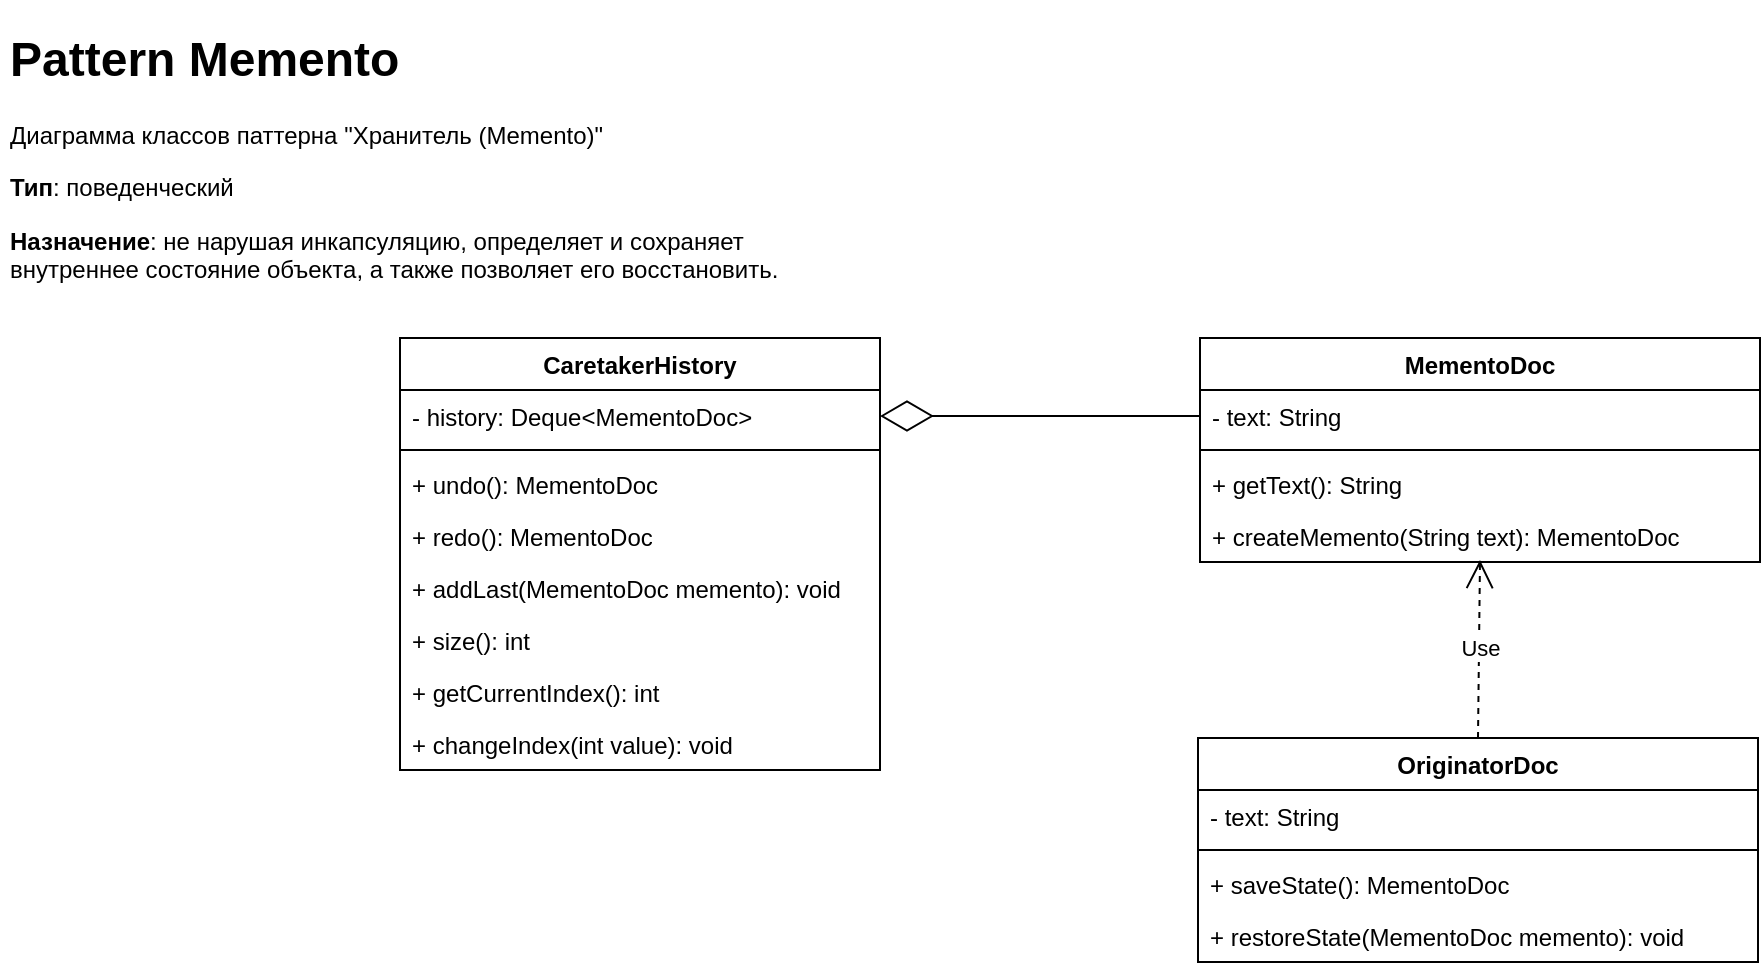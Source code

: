 <mxfile version="21.7.2" type="device">
  <diagram id="C5RBs43oDa-KdzZeNtuy" name="Page-1">
    <mxGraphModel dx="1434" dy="739" grid="1" gridSize="10" guides="1" tooltips="1" connect="1" arrows="1" fold="1" page="1" pageScale="1" pageWidth="1169" pageHeight="827" math="0" shadow="0">
      <root>
        <mxCell id="WIyWlLk6GJQsqaUBKTNV-0" />
        <mxCell id="WIyWlLk6GJQsqaUBKTNV-1" parent="WIyWlLk6GJQsqaUBKTNV-0" />
        <mxCell id="xVFQKaqjHIsM4C6yXQPp-0" value="&lt;h1&gt;Pattern Memento&lt;/h1&gt;&lt;p&gt;Диаграмма классов паттерна &quot;Хранитель (Memento)&quot;&lt;/p&gt;&lt;p&gt;&lt;b&gt;Тип&lt;/b&gt;: поведенческий&lt;/p&gt;&lt;p&gt;&lt;b&gt;Назначение&lt;/b&gt;: не нарушая инкапсуляцию, определяет и сохраняет внутреннее состояние объекта, а также позволяет его восстановить.&lt;/p&gt;" style="text;html=1;strokeColor=none;fillColor=none;spacing=5;spacingTop=-20;whiteSpace=wrap;overflow=hidden;rounded=0;" vertex="1" parent="WIyWlLk6GJQsqaUBKTNV-1">
          <mxGeometry x="40" y="40" width="400" height="160" as="geometry" />
        </mxCell>
        <mxCell id="xVFQKaqjHIsM4C6yXQPp-8" value="OriginatorDoc" style="swimlane;fontStyle=1;align=center;verticalAlign=top;childLayout=stackLayout;horizontal=1;startSize=26;horizontalStack=0;resizeParent=1;resizeParentMax=0;resizeLast=0;collapsible=1;marginBottom=0;whiteSpace=wrap;html=1;" vertex="1" parent="WIyWlLk6GJQsqaUBKTNV-1">
          <mxGeometry x="639" y="399" width="280" height="112" as="geometry" />
        </mxCell>
        <mxCell id="xVFQKaqjHIsM4C6yXQPp-9" value="- text: String" style="text;strokeColor=none;fillColor=none;align=left;verticalAlign=top;spacingLeft=4;spacingRight=4;overflow=hidden;rotatable=0;points=[[0,0.5],[1,0.5]];portConstraint=eastwest;whiteSpace=wrap;html=1;" vertex="1" parent="xVFQKaqjHIsM4C6yXQPp-8">
          <mxGeometry y="26" width="280" height="26" as="geometry" />
        </mxCell>
        <mxCell id="xVFQKaqjHIsM4C6yXQPp-10" value="" style="line;strokeWidth=1;fillColor=none;align=left;verticalAlign=middle;spacingTop=-1;spacingLeft=3;spacingRight=3;rotatable=0;labelPosition=right;points=[];portConstraint=eastwest;strokeColor=inherit;" vertex="1" parent="xVFQKaqjHIsM4C6yXQPp-8">
          <mxGeometry y="52" width="280" height="8" as="geometry" />
        </mxCell>
        <mxCell id="xVFQKaqjHIsM4C6yXQPp-11" value="+ saveState(): MementoDoc" style="text;strokeColor=none;fillColor=none;align=left;verticalAlign=top;spacingLeft=4;spacingRight=4;overflow=hidden;rotatable=0;points=[[0,0.5],[1,0.5]];portConstraint=eastwest;whiteSpace=wrap;html=1;" vertex="1" parent="xVFQKaqjHIsM4C6yXQPp-8">
          <mxGeometry y="60" width="280" height="26" as="geometry" />
        </mxCell>
        <mxCell id="xVFQKaqjHIsM4C6yXQPp-16" value="+ restoreState(MementoDoc memento): void" style="text;strokeColor=none;fillColor=none;align=left;verticalAlign=top;spacingLeft=4;spacingRight=4;overflow=hidden;rotatable=0;points=[[0,0.5],[1,0.5]];portConstraint=eastwest;whiteSpace=wrap;html=1;" vertex="1" parent="xVFQKaqjHIsM4C6yXQPp-8">
          <mxGeometry y="86" width="280" height="26" as="geometry" />
        </mxCell>
        <mxCell id="xVFQKaqjHIsM4C6yXQPp-12" value="MementoDoc" style="swimlane;fontStyle=1;align=center;verticalAlign=top;childLayout=stackLayout;horizontal=1;startSize=26;horizontalStack=0;resizeParent=1;resizeParentMax=0;resizeLast=0;collapsible=1;marginBottom=0;whiteSpace=wrap;html=1;" vertex="1" parent="WIyWlLk6GJQsqaUBKTNV-1">
          <mxGeometry x="640" y="199" width="280" height="112" as="geometry" />
        </mxCell>
        <mxCell id="xVFQKaqjHIsM4C6yXQPp-13" value="- text: String" style="text;strokeColor=none;fillColor=none;align=left;verticalAlign=top;spacingLeft=4;spacingRight=4;overflow=hidden;rotatable=0;points=[[0,0.5],[1,0.5]];portConstraint=eastwest;whiteSpace=wrap;html=1;" vertex="1" parent="xVFQKaqjHIsM4C6yXQPp-12">
          <mxGeometry y="26" width="280" height="26" as="geometry" />
        </mxCell>
        <mxCell id="xVFQKaqjHIsM4C6yXQPp-14" value="" style="line;strokeWidth=1;fillColor=none;align=left;verticalAlign=middle;spacingTop=-1;spacingLeft=3;spacingRight=3;rotatable=0;labelPosition=right;points=[];portConstraint=eastwest;strokeColor=inherit;" vertex="1" parent="xVFQKaqjHIsM4C6yXQPp-12">
          <mxGeometry y="52" width="280" height="8" as="geometry" />
        </mxCell>
        <mxCell id="xVFQKaqjHIsM4C6yXQPp-15" value="+ getText(): String" style="text;strokeColor=none;fillColor=none;align=left;verticalAlign=top;spacingLeft=4;spacingRight=4;overflow=hidden;rotatable=0;points=[[0,0.5],[1,0.5]];portConstraint=eastwest;whiteSpace=wrap;html=1;" vertex="1" parent="xVFQKaqjHIsM4C6yXQPp-12">
          <mxGeometry y="60" width="280" height="26" as="geometry" />
        </mxCell>
        <mxCell id="xVFQKaqjHIsM4C6yXQPp-30" value="+ createMemento(String text): MementoDoc" style="text;strokeColor=none;fillColor=none;align=left;verticalAlign=top;spacingLeft=4;spacingRight=4;overflow=hidden;rotatable=0;points=[[0,0.5],[1,0.5]];portConstraint=eastwest;whiteSpace=wrap;html=1;" vertex="1" parent="xVFQKaqjHIsM4C6yXQPp-12">
          <mxGeometry y="86" width="280" height="26" as="geometry" />
        </mxCell>
        <mxCell id="xVFQKaqjHIsM4C6yXQPp-17" value="CaretakerHistory" style="swimlane;fontStyle=1;align=center;verticalAlign=top;childLayout=stackLayout;horizontal=1;startSize=26;horizontalStack=0;resizeParent=1;resizeParentMax=0;resizeLast=0;collapsible=1;marginBottom=0;whiteSpace=wrap;html=1;" vertex="1" parent="WIyWlLk6GJQsqaUBKTNV-1">
          <mxGeometry x="240" y="199" width="240" height="216" as="geometry" />
        </mxCell>
        <mxCell id="xVFQKaqjHIsM4C6yXQPp-18" value="- history: Deque&amp;lt;MementoDoc&amp;gt;" style="text;strokeColor=none;fillColor=none;align=left;verticalAlign=top;spacingLeft=4;spacingRight=4;overflow=hidden;rotatable=0;points=[[0,0.5],[1,0.5]];portConstraint=eastwest;whiteSpace=wrap;html=1;" vertex="1" parent="xVFQKaqjHIsM4C6yXQPp-17">
          <mxGeometry y="26" width="240" height="26" as="geometry" />
        </mxCell>
        <mxCell id="xVFQKaqjHIsM4C6yXQPp-19" value="" style="line;strokeWidth=1;fillColor=none;align=left;verticalAlign=middle;spacingTop=-1;spacingLeft=3;spacingRight=3;rotatable=0;labelPosition=right;points=[];portConstraint=eastwest;strokeColor=inherit;" vertex="1" parent="xVFQKaqjHIsM4C6yXQPp-17">
          <mxGeometry y="52" width="240" height="8" as="geometry" />
        </mxCell>
        <mxCell id="xVFQKaqjHIsM4C6yXQPp-20" value="+ undo(): MementoDoc" style="text;strokeColor=none;fillColor=none;align=left;verticalAlign=top;spacingLeft=4;spacingRight=4;overflow=hidden;rotatable=0;points=[[0,0.5],[1,0.5]];portConstraint=eastwest;whiteSpace=wrap;html=1;" vertex="1" parent="xVFQKaqjHIsM4C6yXQPp-17">
          <mxGeometry y="60" width="240" height="26" as="geometry" />
        </mxCell>
        <mxCell id="xVFQKaqjHIsM4C6yXQPp-24" value="+ redo(): MementoDoc" style="text;strokeColor=none;fillColor=none;align=left;verticalAlign=top;spacingLeft=4;spacingRight=4;overflow=hidden;rotatable=0;points=[[0,0.5],[1,0.5]];portConstraint=eastwest;whiteSpace=wrap;html=1;" vertex="1" parent="xVFQKaqjHIsM4C6yXQPp-17">
          <mxGeometry y="86" width="240" height="26" as="geometry" />
        </mxCell>
        <mxCell id="xVFQKaqjHIsM4C6yXQPp-25" value="+ addLast(MementoDoc memento): void" style="text;strokeColor=none;fillColor=none;align=left;verticalAlign=top;spacingLeft=4;spacingRight=4;overflow=hidden;rotatable=0;points=[[0,0.5],[1,0.5]];portConstraint=eastwest;whiteSpace=wrap;html=1;" vertex="1" parent="xVFQKaqjHIsM4C6yXQPp-17">
          <mxGeometry y="112" width="240" height="26" as="geometry" />
        </mxCell>
        <mxCell id="xVFQKaqjHIsM4C6yXQPp-26" value="+ size(): int" style="text;strokeColor=none;fillColor=none;align=left;verticalAlign=top;spacingLeft=4;spacingRight=4;overflow=hidden;rotatable=0;points=[[0,0.5],[1,0.5]];portConstraint=eastwest;whiteSpace=wrap;html=1;" vertex="1" parent="xVFQKaqjHIsM4C6yXQPp-17">
          <mxGeometry y="138" width="240" height="26" as="geometry" />
        </mxCell>
        <mxCell id="xVFQKaqjHIsM4C6yXQPp-27" value="+ getCurrentIndex(): int" style="text;strokeColor=none;fillColor=none;align=left;verticalAlign=top;spacingLeft=4;spacingRight=4;overflow=hidden;rotatable=0;points=[[0,0.5],[1,0.5]];portConstraint=eastwest;whiteSpace=wrap;html=1;" vertex="1" parent="xVFQKaqjHIsM4C6yXQPp-17">
          <mxGeometry y="164" width="240" height="26" as="geometry" />
        </mxCell>
        <mxCell id="xVFQKaqjHIsM4C6yXQPp-28" value="+ changeIndex(int value): void" style="text;strokeColor=none;fillColor=none;align=left;verticalAlign=top;spacingLeft=4;spacingRight=4;overflow=hidden;rotatable=0;points=[[0,0.5],[1,0.5]];portConstraint=eastwest;whiteSpace=wrap;html=1;" vertex="1" parent="xVFQKaqjHIsM4C6yXQPp-17">
          <mxGeometry y="190" width="240" height="26" as="geometry" />
        </mxCell>
        <mxCell id="xVFQKaqjHIsM4C6yXQPp-22" value="Use" style="endArrow=open;endSize=12;dashed=1;html=1;rounded=0;exitX=0.5;exitY=0;exitDx=0;exitDy=0;" edge="1" parent="WIyWlLk6GJQsqaUBKTNV-1" source="xVFQKaqjHIsM4C6yXQPp-8">
          <mxGeometry x="0.007" width="160" relative="1" as="geometry">
            <mxPoint x="849" y="369" as="sourcePoint" />
            <mxPoint x="780" y="310" as="targetPoint" />
            <mxPoint as="offset" />
          </mxGeometry>
        </mxCell>
        <mxCell id="xVFQKaqjHIsM4C6yXQPp-29" value="" style="endArrow=diamondThin;endFill=0;endSize=24;html=1;rounded=0;entryX=1;entryY=0.5;entryDx=0;entryDy=0;exitX=0;exitY=0.5;exitDx=0;exitDy=0;" edge="1" parent="WIyWlLk6GJQsqaUBKTNV-1" source="xVFQKaqjHIsM4C6yXQPp-13" target="xVFQKaqjHIsM4C6yXQPp-18">
          <mxGeometry width="160" relative="1" as="geometry">
            <mxPoint x="620" y="150" as="sourcePoint" />
            <mxPoint x="780" y="150" as="targetPoint" />
          </mxGeometry>
        </mxCell>
      </root>
    </mxGraphModel>
  </diagram>
</mxfile>
